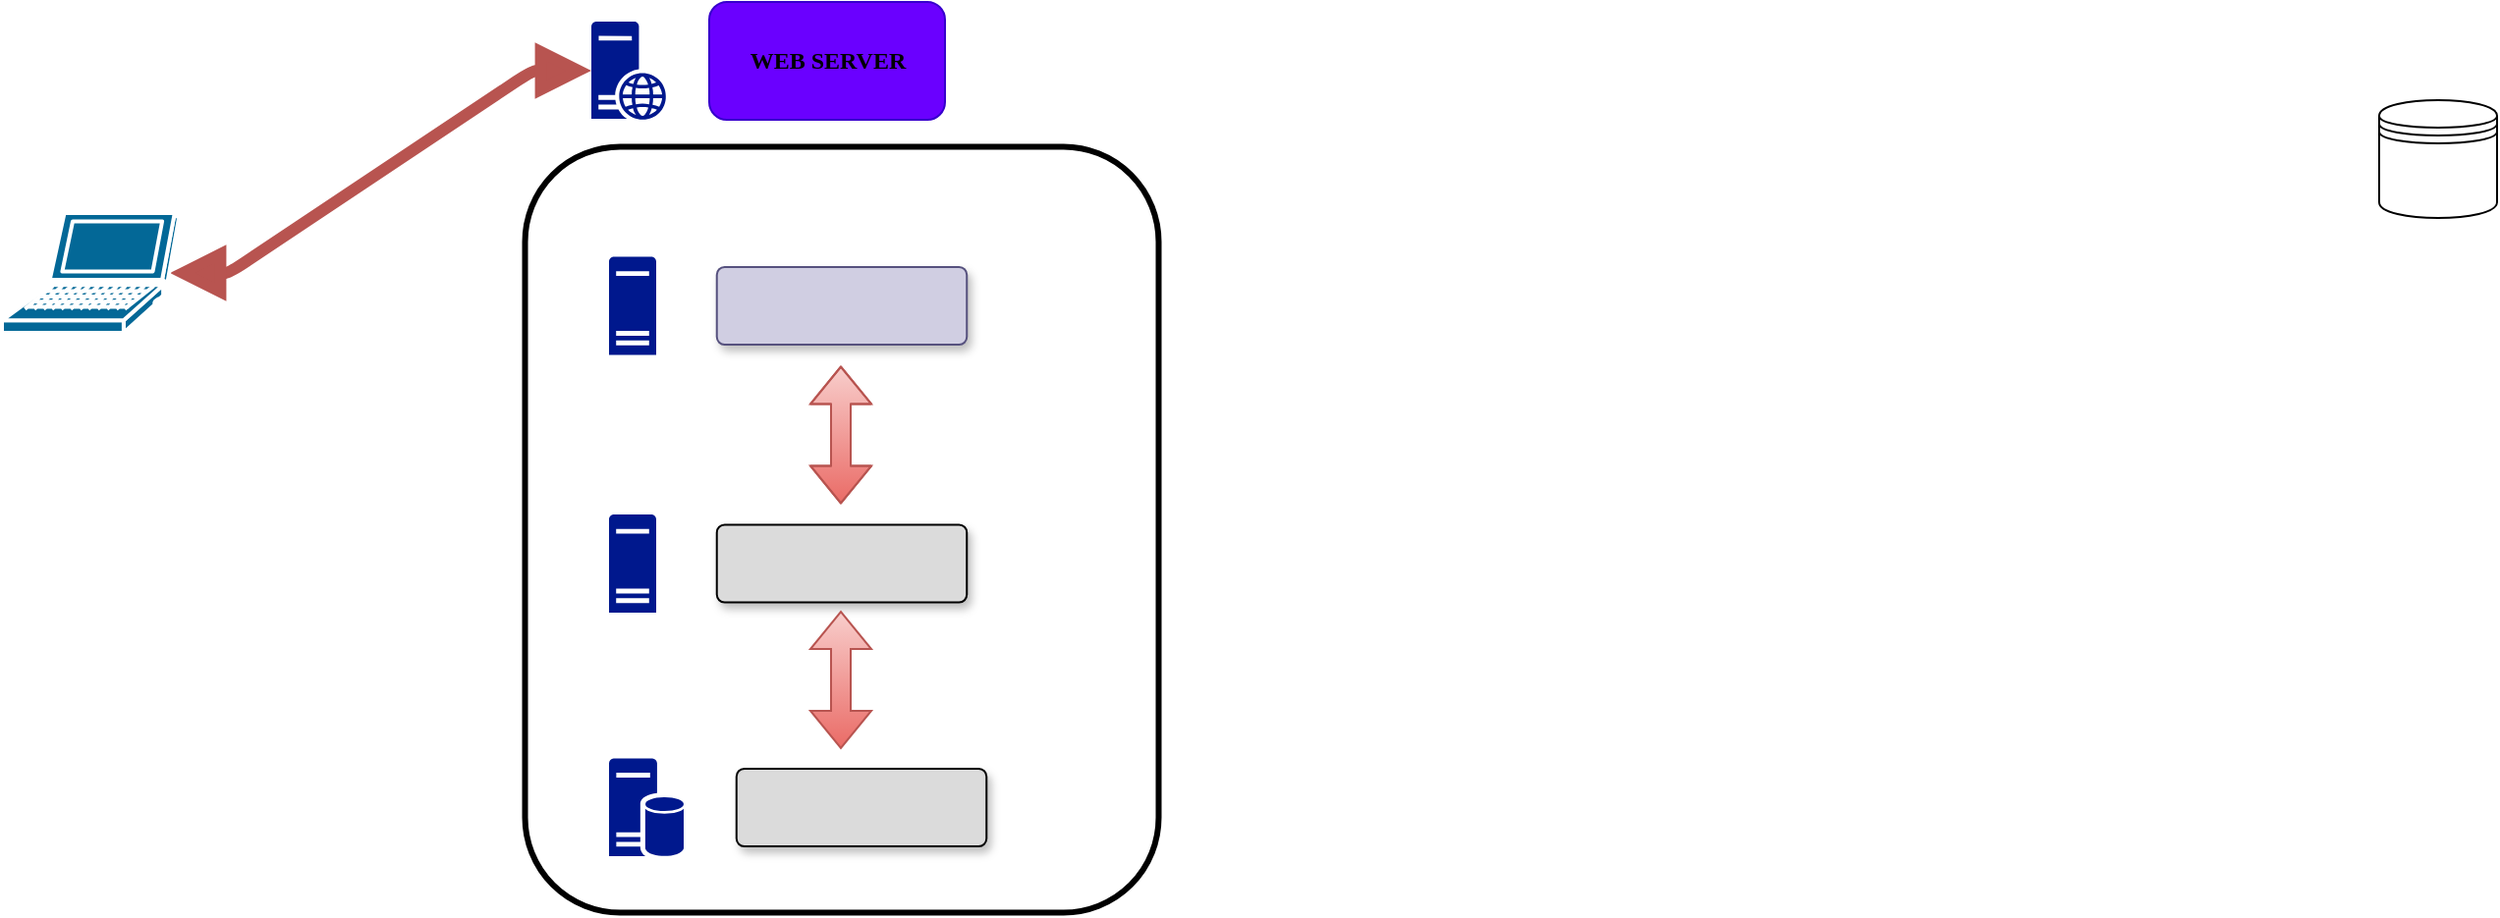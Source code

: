 <mxfile version="20.2.2" type="github">
  <diagram id="oMnc0W4JQtdLIdn1SiEu" name="Página-1">
    <mxGraphModel dx="1695" dy="432" grid="1" gridSize="10" guides="1" tooltips="1" connect="1" arrows="1" fold="1" page="1" pageScale="1" pageWidth="827" pageHeight="1169" background="none" math="0" shadow="0">
      <root>
        <mxCell id="0" />
        <mxCell id="1" parent="0" />
        <mxCell id="yffhMjhrZyagzMrm8j-N-1" value="" style="shape=datastore;whiteSpace=wrap;html=1;" parent="1" vertex="1">
          <mxGeometry x="450" y="140" width="60" height="60" as="geometry" />
        </mxCell>
        <mxCell id="_02KrYV5OK8-7JoM4AdT-3" value="" style="whiteSpace=wrap;html=1;rounded=1;fillColor=none;rotation=90;strokeWidth=3;" vertex="1" parent="1">
          <mxGeometry x="-527.5" y="197.5" width="390" height="322.5" as="geometry" />
        </mxCell>
        <mxCell id="_02KrYV5OK8-7JoM4AdT-23" style="edgeStyle=entityRelationEdgeStyle;sketch=0;orthogonalLoop=1;jettySize=auto;html=1;shadow=0;fillColor=#f8cecc;entryX=0;entryY=0.5;entryDx=0;entryDy=0;entryPerimeter=0;targetPerimeterSpacing=9;endArrow=block;endFill=1;startArrow=block;startFill=1;exitX=0.95;exitY=0.5;exitDx=0;exitDy=0;exitPerimeter=0;startSize=13;gradientColor=#ea6b66;strokeColor=#b85450;endSize=13;strokeWidth=6;rounded=1;jumpStyle=none;" edge="1" parent="1" source="_02KrYV5OK8-7JoM4AdT-7" target="_02KrYV5OK8-7JoM4AdT-11">
          <mxGeometry relative="1" as="geometry">
            <mxPoint x="-640" y="120" as="targetPoint" />
            <mxPoint x="-650" y="370" as="sourcePoint" />
          </mxGeometry>
        </mxCell>
        <mxCell id="_02KrYV5OK8-7JoM4AdT-7" value="" style="shape=mxgraph.cisco.computers_and_peripherals.laptop;html=1;pointerEvents=1;dashed=0;fillColor=#036897;strokeColor=#ffffff;strokeWidth=2;verticalLabelPosition=bottom;verticalAlign=top;align=center;outlineConnect=0;rounded=1;" vertex="1" parent="1">
          <mxGeometry x="-760" y="197.5" width="90" height="61" as="geometry" />
        </mxCell>
        <mxCell id="_02KrYV5OK8-7JoM4AdT-11" value="" style="sketch=0;aspect=fixed;pointerEvents=1;shadow=0;dashed=0;html=1;strokeColor=none;labelPosition=center;verticalLabelPosition=bottom;verticalAlign=top;align=center;fillColor=#00188D;shape=mxgraph.mscae.enterprise.web_server;rounded=1;" vertex="1" parent="1">
          <mxGeometry x="-460" y="100" width="38" height="50" as="geometry" />
        </mxCell>
        <mxCell id="_02KrYV5OK8-7JoM4AdT-12" value="" style="sketch=0;aspect=fixed;pointerEvents=1;shadow=0;dashed=0;html=1;strokeColor=none;labelPosition=center;verticalLabelPosition=bottom;verticalAlign=top;align=center;fillColor=#00188D;shape=mxgraph.mscae.enterprise.database_server;rounded=1;" vertex="1" parent="1">
          <mxGeometry x="-451" y="475.25" width="38" height="50" as="geometry" />
        </mxCell>
        <mxCell id="_02KrYV5OK8-7JoM4AdT-13" value="" style="sketch=0;aspect=fixed;pointerEvents=1;shadow=0;dashed=0;html=1;strokeColor=none;labelPosition=center;verticalLabelPosition=bottom;verticalAlign=top;align=center;fillColor=#00188D;shape=mxgraph.mscae.enterprise.server_generic;rounded=1;" vertex="1" parent="1">
          <mxGeometry x="-451" y="219.75" width="24" height="50" as="geometry" />
        </mxCell>
        <mxCell id="_02KrYV5OK8-7JoM4AdT-14" value="" style="sketch=0;aspect=fixed;pointerEvents=1;shadow=0;dashed=0;html=1;strokeColor=none;labelPosition=center;verticalLabelPosition=bottom;verticalAlign=top;align=center;fillColor=#00188D;shape=mxgraph.mscae.enterprise.server_generic;rounded=1;" vertex="1" parent="1">
          <mxGeometry x="-451" y="351" width="24" height="50" as="geometry" />
        </mxCell>
        <mxCell id="_02KrYV5OK8-7JoM4AdT-15" value="" style="rounded=1;arcSize=10;strokeColor=#56517e;fillColor=#d0cee2;labelBorderColor=default;labelBackgroundColor=default;fillStyle=auto;shadow=1;" vertex="1" parent="1">
          <mxGeometry x="-396.13" y="225" width="127.25" height="39.5" as="geometry" />
        </mxCell>
        <mxCell id="_02KrYV5OK8-7JoM4AdT-16" value="" style="rounded=1;arcSize=10;strokeColor=default;fillColor=#DBDBDB;gradientColor=none;shadow=1;" vertex="1" parent="1">
          <mxGeometry x="-396.13" y="356.25" width="127.25" height="39.5" as="geometry" />
        </mxCell>
        <mxCell id="_02KrYV5OK8-7JoM4AdT-17" value="" style="rounded=1;arcSize=10;strokeColor=default;fillColor=#DBDBDB;gradientColor=none;shadow=1;" vertex="1" parent="1">
          <mxGeometry x="-386.12" y="480.5" width="127.25" height="39.5" as="geometry" />
        </mxCell>
        <mxCell id="_02KrYV5OK8-7JoM4AdT-19" value="" style="shape=flexArrow;endArrow=classic;startArrow=classic;html=1;rounded=0;anchorPointDirection=1;ignoreEdge=0;flowAnimation=0;orthogonal=0;sketch=0;shadow=0;fillColor=#f8cecc;strokeColor=#b85450;gradientColor=#ea6b66;" edge="1" parent="1">
          <mxGeometry width="100" height="100" relative="1" as="geometry">
            <mxPoint x="-333" y="470.5" as="sourcePoint" />
            <mxPoint x="-333" y="400" as="targetPoint" />
          </mxGeometry>
        </mxCell>
        <mxCell id="_02KrYV5OK8-7JoM4AdT-20" value="" style="shape=flexArrow;endArrow=classic;startArrow=classic;html=1;rounded=0;anchorPointDirection=1;ignoreEdge=0;flowAnimation=0;orthogonal=0;sketch=0;shadow=0;fillColor=#f8cecc;gradientColor=#ea6b66;strokeColor=#b85450;" edge="1" parent="1">
          <mxGeometry width="100" height="100" relative="1" as="geometry">
            <mxPoint x="-333.01" y="345.75" as="sourcePoint" />
            <mxPoint x="-333.01" y="275.25" as="targetPoint" />
            <Array as="points">
              <mxPoint x="-333" y="320" />
            </Array>
          </mxGeometry>
        </mxCell>
        <mxCell id="_02KrYV5OK8-7JoM4AdT-24" value="" style="rounded=1;whiteSpace=wrap;html=1;fillColor=#6a00ff;fontColor=#ffffff;strokeColor=#3700CC;" vertex="1" parent="1">
          <mxGeometry x="-400" y="90" width="120" height="60" as="geometry" />
        </mxCell>
        <mxCell id="_02KrYV5OK8-7JoM4AdT-25" value="WEB SERVER" style="text;html=1;resizable=0;autosize=1;align=center;verticalAlign=middle;points=[];rounded=0;fillColor=none;fontStyle=1;horizontal=1;fontColor=#000000;labelBackgroundColor=none;labelBorderColor=none;fontFamily=Comic Sans MS;" vertex="1" parent="1">
          <mxGeometry x="-390" y="105" width="100" height="30" as="geometry" />
        </mxCell>
      </root>
    </mxGraphModel>
  </diagram>
</mxfile>
